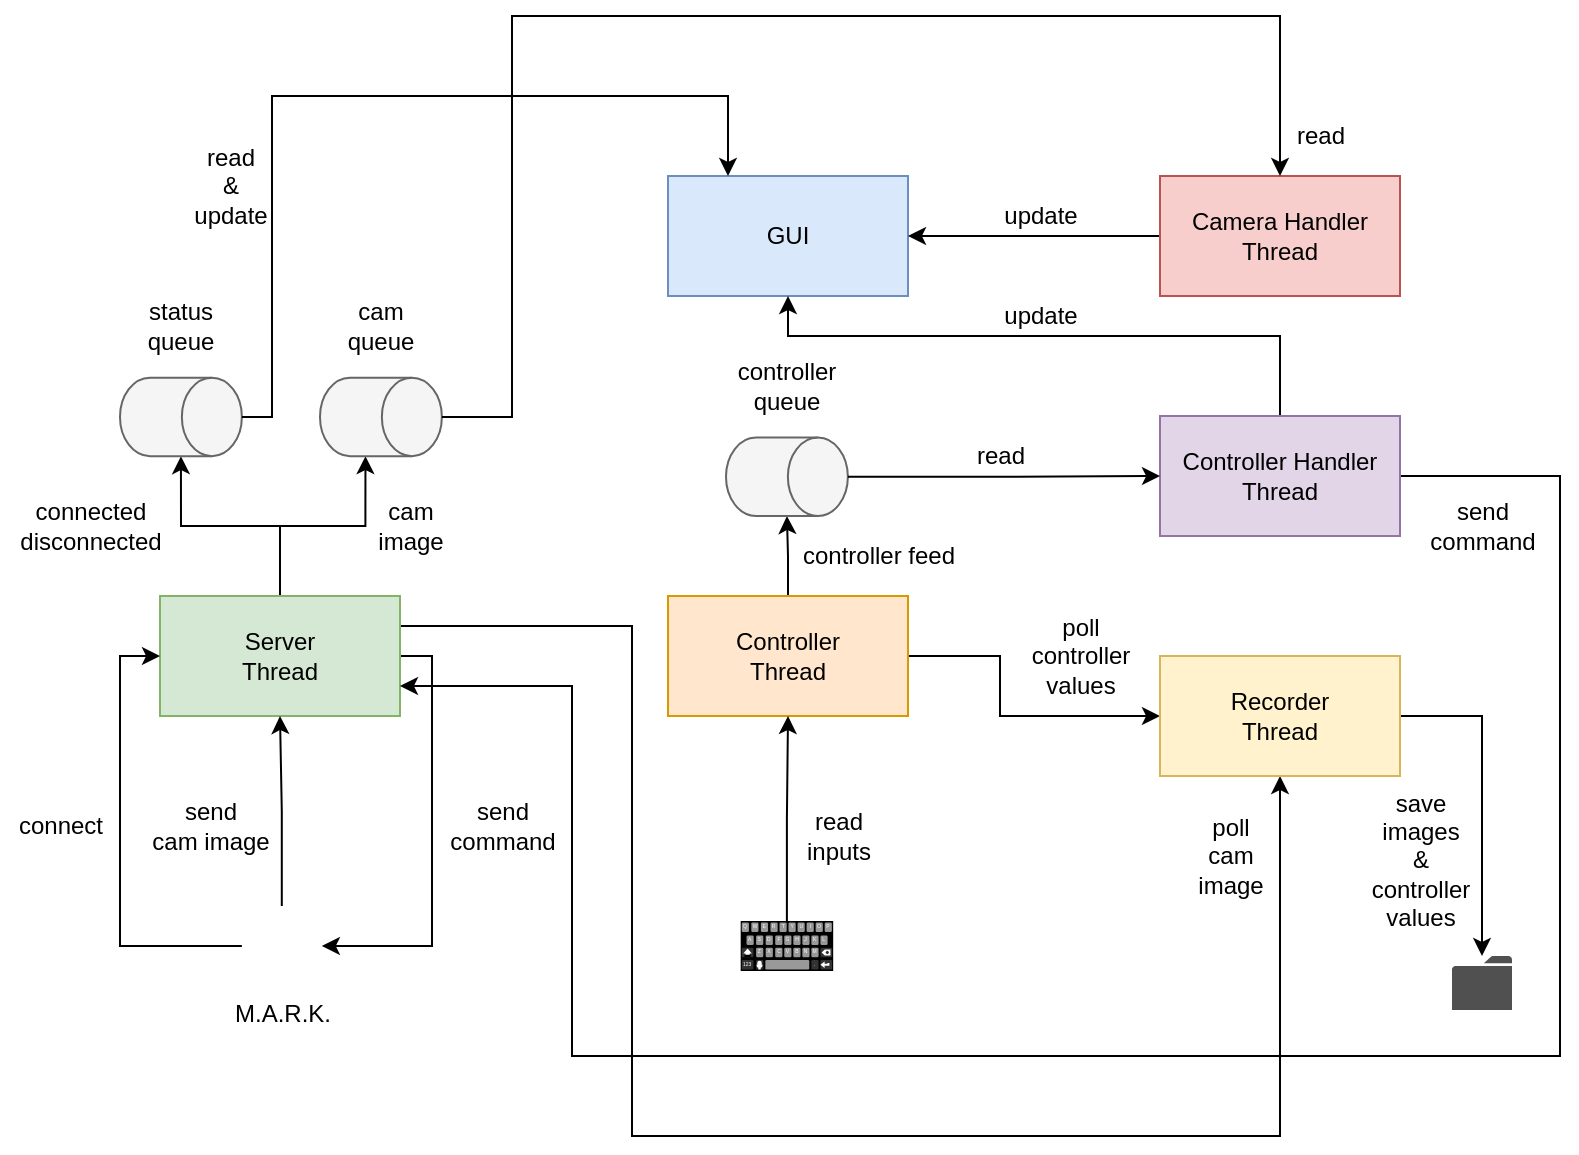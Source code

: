 <mxfile version="19.0.3" type="device"><diagram id="IpYd3Di5Opi0OCloOXzm" name="Page-1"><mxGraphModel dx="1426" dy="706" grid="1" gridSize="10" guides="1" tooltips="1" connect="1" arrows="1" fold="1" page="1" pageScale="1" pageWidth="827" pageHeight="1169" math="0" shadow="0"><root><mxCell id="0"/><mxCell id="1" parent="0"/><mxCell id="Z6bmK5E8STqEIrP48U26-1" value="GUI" style="rounded=0;whiteSpace=wrap;html=1;fillColor=#dae8fc;strokeColor=#6c8ebf;" vertex="1" parent="1"><mxGeometry x="358" y="360" width="120" height="60" as="geometry"/></mxCell><mxCell id="Z6bmK5E8STqEIrP48U26-17" style="edgeStyle=orthogonalEdgeStyle;rounded=0;orthogonalLoop=1;jettySize=auto;html=1;exitX=0.5;exitY=0;exitDx=0;exitDy=0;entryX=1;entryY=0.5;entryDx=0;entryDy=0;entryPerimeter=0;" edge="1" parent="1" source="Z6bmK5E8STqEIrP48U26-2" target="Z6bmK5E8STqEIrP48U26-10"><mxGeometry relative="1" as="geometry"/></mxCell><mxCell id="Z6bmK5E8STqEIrP48U26-18" style="edgeStyle=orthogonalEdgeStyle;rounded=0;orthogonalLoop=1;jettySize=auto;html=1;exitX=0.5;exitY=0;exitDx=0;exitDy=0;entryX=1;entryY=0;entryDx=0;entryDy=38.205;entryPerimeter=0;" edge="1" parent="1" source="Z6bmK5E8STqEIrP48U26-2" target="Z6bmK5E8STqEIrP48U26-15"><mxGeometry relative="1" as="geometry"/></mxCell><mxCell id="Z6bmK5E8STqEIrP48U26-68" style="edgeStyle=orthogonalEdgeStyle;rounded=0;orthogonalLoop=1;jettySize=auto;html=1;exitX=1;exitY=0.5;exitDx=0;exitDy=0;entryX=1;entryY=0.5;entryDx=0;entryDy=0;" edge="1" parent="1" source="Z6bmK5E8STqEIrP48U26-2" target="Z6bmK5E8STqEIrP48U26-3"><mxGeometry relative="1" as="geometry"><Array as="points"><mxPoint x="240" y="600"/><mxPoint x="240" y="745"/></Array></mxGeometry></mxCell><mxCell id="Z6bmK5E8STqEIrP48U26-77" style="edgeStyle=orthogonalEdgeStyle;rounded=0;orthogonalLoop=1;jettySize=auto;html=1;exitX=1;exitY=0.25;exitDx=0;exitDy=0;entryX=0.5;entryY=1;entryDx=0;entryDy=0;" edge="1" parent="1" source="Z6bmK5E8STqEIrP48U26-2" target="Z6bmK5E8STqEIrP48U26-56"><mxGeometry relative="1" as="geometry"><Array as="points"><mxPoint x="340" y="585"/><mxPoint x="340" y="840"/><mxPoint x="664" y="840"/></Array></mxGeometry></mxCell><mxCell id="Z6bmK5E8STqEIrP48U26-2" value="Server&lt;br&gt;Thread" style="rounded=0;whiteSpace=wrap;html=1;fillColor=#d5e8d4;strokeColor=#82b366;" vertex="1" parent="1"><mxGeometry x="104" y="570" width="120" height="60" as="geometry"/></mxCell><mxCell id="Z6bmK5E8STqEIrP48U26-6" style="edgeStyle=orthogonalEdgeStyle;rounded=0;orthogonalLoop=1;jettySize=auto;html=1;entryX=0.5;entryY=1;entryDx=0;entryDy=0;" edge="1" parent="1" source="Z6bmK5E8STqEIrP48U26-3" target="Z6bmK5E8STqEIrP48U26-2"><mxGeometry relative="1" as="geometry"/></mxCell><mxCell id="Z6bmK5E8STqEIrP48U26-65" style="edgeStyle=orthogonalEdgeStyle;rounded=0;orthogonalLoop=1;jettySize=auto;html=1;exitX=0;exitY=0.5;exitDx=0;exitDy=0;entryX=0;entryY=0.5;entryDx=0;entryDy=0;" edge="1" parent="1" source="Z6bmK5E8STqEIrP48U26-3" target="Z6bmK5E8STqEIrP48U26-2"><mxGeometry relative="1" as="geometry"/></mxCell><mxCell id="Z6bmK5E8STqEIrP48U26-3" value="M.A.R.K." style="shape=image;html=1;verticalAlign=top;verticalLabelPosition=bottom;labelBackgroundColor=#ffffff;imageAspect=0;aspect=fixed;image=https://cdn0.iconfinder.com/data/icons/phosphor-regular-vol-4/256/robot-128.png;dashed=1;" vertex="1" parent="1"><mxGeometry x="144.93" y="725" width="40" height="40" as="geometry"/></mxCell><mxCell id="Z6bmK5E8STqEIrP48U26-5" value="connect" style="text;html=1;align=center;verticalAlign=middle;resizable=0;points=[];autosize=1;strokeColor=none;fillColor=none;" vertex="1" parent="1"><mxGeometry x="24" y="675" width="60" height="20" as="geometry"/></mxCell><mxCell id="Z6bmK5E8STqEIrP48U26-7" value="send&lt;br&gt;cam image" style="text;html=1;align=center;verticalAlign=middle;resizable=0;points=[];autosize=1;strokeColor=none;fillColor=none;" vertex="1" parent="1"><mxGeometry x="94" y="670" width="70" height="30" as="geometry"/></mxCell><mxCell id="Z6bmK5E8STqEIrP48U26-9" value="send&lt;br&gt;command" style="text;html=1;align=center;verticalAlign=middle;resizable=0;points=[];autosize=1;strokeColor=none;fillColor=none;" vertex="1" parent="1"><mxGeometry x="240" y="670" width="70" height="30" as="geometry"/></mxCell><mxCell id="Z6bmK5E8STqEIrP48U26-13" value="" style="group" vertex="1" connectable="0" parent="1"><mxGeometry x="83.995" y="420" width="60.94" height="80.075" as="geometry"/></mxCell><mxCell id="Z6bmK5E8STqEIrP48U26-10" value="" style="shape=cylinder3;whiteSpace=wrap;html=1;boundedLbl=1;backgroundOutline=1;size=15;rotation=90;labelPosition=left;verticalLabelPosition=middle;align=right;verticalAlign=middle;fillColor=#f5f5f5;fontColor=#333333;strokeColor=#666666;" vertex="1" parent="Z6bmK5E8STqEIrP48U26-13"><mxGeometry x="10.865" y="30" width="39.21" height="60.94" as="geometry"/></mxCell><mxCell id="Z6bmK5E8STqEIrP48U26-12" value="status&lt;br&gt;queue" style="text;html=1;align=center;verticalAlign=middle;resizable=0;points=[];autosize=1;strokeColor=none;fillColor=none;" vertex="1" parent="Z6bmK5E8STqEIrP48U26-13"><mxGeometry x="5.465" width="50" height="30" as="geometry"/></mxCell><mxCell id="Z6bmK5E8STqEIrP48U26-14" value="" style="group" vertex="1" connectable="0" parent="1"><mxGeometry x="183.995" y="420" width="60.94" height="80.075" as="geometry"/></mxCell><mxCell id="Z6bmK5E8STqEIrP48U26-15" value="" style="shape=cylinder3;whiteSpace=wrap;html=1;boundedLbl=1;backgroundOutline=1;size=15;rotation=90;labelPosition=left;verticalLabelPosition=middle;align=right;verticalAlign=middle;fillColor=#f5f5f5;fontColor=#333333;strokeColor=#666666;" vertex="1" parent="Z6bmK5E8STqEIrP48U26-14"><mxGeometry x="10.865" y="30" width="39.21" height="60.94" as="geometry"/></mxCell><mxCell id="Z6bmK5E8STqEIrP48U26-16" value="cam&lt;br&gt;queue" style="text;html=1;align=center;verticalAlign=middle;resizable=0;points=[];autosize=1;strokeColor=none;fillColor=none;" vertex="1" parent="Z6bmK5E8STqEIrP48U26-14"><mxGeometry x="5.465" width="50" height="30" as="geometry"/></mxCell><mxCell id="Z6bmK5E8STqEIrP48U26-19" value="connected&lt;br&gt;disconnected" style="text;html=1;align=center;verticalAlign=middle;resizable=0;points=[];autosize=1;strokeColor=none;fillColor=none;" vertex="1" parent="1"><mxGeometry x="24" y="520" width="90" height="30" as="geometry"/></mxCell><mxCell id="Z6bmK5E8STqEIrP48U26-20" value="cam&lt;br&gt;image" style="text;html=1;align=center;verticalAlign=middle;resizable=0;points=[];autosize=1;strokeColor=none;fillColor=none;" vertex="1" parent="1"><mxGeometry x="204" y="520" width="50" height="30" as="geometry"/></mxCell><mxCell id="Z6bmK5E8STqEIrP48U26-23" style="edgeStyle=orthogonalEdgeStyle;rounded=0;orthogonalLoop=1;jettySize=auto;html=1;entryX=0.25;entryY=0;entryDx=0;entryDy=0;" edge="1" parent="1" source="Z6bmK5E8STqEIrP48U26-10" target="Z6bmK5E8STqEIrP48U26-1"><mxGeometry relative="1" as="geometry"><Array as="points"><mxPoint x="160" y="481"/><mxPoint x="160" y="320"/><mxPoint x="388" y="320"/></Array></mxGeometry></mxCell><mxCell id="Z6bmK5E8STqEIrP48U26-24" value="read&lt;br&gt;&amp;amp;&lt;br&gt;update" style="text;html=1;align=center;verticalAlign=middle;resizable=0;points=[];autosize=1;strokeColor=none;fillColor=none;" vertex="1" parent="1"><mxGeometry x="114" y="340" width="50" height="50" as="geometry"/></mxCell><mxCell id="Z6bmK5E8STqEIrP48U26-34" style="edgeStyle=orthogonalEdgeStyle;rounded=0;orthogonalLoop=1;jettySize=auto;html=1;entryX=1;entryY=0.5;entryDx=0;entryDy=0;entryPerimeter=0;" edge="1" parent="1" source="Z6bmK5E8STqEIrP48U26-25" target="Z6bmK5E8STqEIrP48U26-32"><mxGeometry relative="1" as="geometry"/></mxCell><mxCell id="Z6bmK5E8STqEIrP48U26-57" style="edgeStyle=orthogonalEdgeStyle;rounded=0;orthogonalLoop=1;jettySize=auto;html=1;entryX=0;entryY=0.5;entryDx=0;entryDy=0;" edge="1" parent="1" source="Z6bmK5E8STqEIrP48U26-25" target="Z6bmK5E8STqEIrP48U26-56"><mxGeometry relative="1" as="geometry"><Array as="points"><mxPoint x="524" y="600"/><mxPoint x="524" y="630"/></Array></mxGeometry></mxCell><mxCell id="Z6bmK5E8STqEIrP48U26-25" value="Controller&lt;br&gt;Thread" style="rounded=0;whiteSpace=wrap;html=1;fillColor=#ffe6cc;strokeColor=#d79b00;" vertex="1" parent="1"><mxGeometry x="358" y="570" width="120" height="60" as="geometry"/></mxCell><mxCell id="Z6bmK5E8STqEIrP48U26-27" style="edgeStyle=orthogonalEdgeStyle;rounded=0;orthogonalLoop=1;jettySize=auto;html=1;entryX=0.5;entryY=1;entryDx=0;entryDy=0;" edge="1" parent="1" source="Z6bmK5E8STqEIrP48U26-26" target="Z6bmK5E8STqEIrP48U26-25"><mxGeometry relative="1" as="geometry"/></mxCell><mxCell id="Z6bmK5E8STqEIrP48U26-26" value="" style="verticalLabelPosition=bottom;verticalAlign=top;html=1;shadow=0;dashed=0;strokeWidth=1;shape=mxgraph.android.keyboard;sketch=0;" vertex="1" parent="1"><mxGeometry x="394.34" y="732.5" width="46.25" height="25" as="geometry"/></mxCell><mxCell id="Z6bmK5E8STqEIrP48U26-28" value="read&lt;br&gt;inputs" style="text;html=1;align=center;verticalAlign=middle;resizable=0;points=[];autosize=1;strokeColor=none;fillColor=none;" vertex="1" parent="1"><mxGeometry x="418" y="675" width="50" height="30" as="geometry"/></mxCell><mxCell id="Z6bmK5E8STqEIrP48U26-31" value="" style="group" vertex="1" connectable="0" parent="1"><mxGeometry x="386.995" y="449.92" width="60.94" height="80.075" as="geometry"/></mxCell><mxCell id="Z6bmK5E8STqEIrP48U26-32" value="" style="shape=cylinder3;whiteSpace=wrap;html=1;boundedLbl=1;backgroundOutline=1;size=15;rotation=90;labelPosition=left;verticalLabelPosition=middle;align=right;verticalAlign=middle;fillColor=#f5f5f5;fontColor=#333333;strokeColor=#666666;" vertex="1" parent="Z6bmK5E8STqEIrP48U26-31"><mxGeometry x="10.865" y="30" width="39.21" height="60.94" as="geometry"/></mxCell><mxCell id="Z6bmK5E8STqEIrP48U26-33" value="controller&lt;br&gt;queue" style="text;html=1;align=center;verticalAlign=middle;resizable=0;points=[];autosize=1;strokeColor=none;fillColor=none;" vertex="1" parent="Z6bmK5E8STqEIrP48U26-31"><mxGeometry x="0.465" width="60" height="30" as="geometry"/></mxCell><mxCell id="Z6bmK5E8STqEIrP48U26-35" value="controller feed" style="text;html=1;align=center;verticalAlign=middle;resizable=0;points=[];autosize=1;strokeColor=none;fillColor=none;" vertex="1" parent="1"><mxGeometry x="418" y="540" width="90" height="20" as="geometry"/></mxCell><mxCell id="Z6bmK5E8STqEIrP48U26-42" style="edgeStyle=orthogonalEdgeStyle;rounded=0;orthogonalLoop=1;jettySize=auto;html=1;exitX=0;exitY=0.5;exitDx=0;exitDy=0;entryX=1;entryY=0.5;entryDx=0;entryDy=0;" edge="1" parent="1" source="Z6bmK5E8STqEIrP48U26-36" target="Z6bmK5E8STqEIrP48U26-1"><mxGeometry relative="1" as="geometry"/></mxCell><mxCell id="Z6bmK5E8STqEIrP48U26-36" value="Camera Handler&lt;br&gt;Thread" style="rounded=0;whiteSpace=wrap;html=1;fillColor=#f8cecc;strokeColor=#b85450;" vertex="1" parent="1"><mxGeometry x="604" y="360" width="120" height="60" as="geometry"/></mxCell><mxCell id="Z6bmK5E8STqEIrP48U26-48" style="edgeStyle=orthogonalEdgeStyle;rounded=0;orthogonalLoop=1;jettySize=auto;html=1;exitX=0.5;exitY=0;exitDx=0;exitDy=0;entryX=0.5;entryY=1;entryDx=0;entryDy=0;" edge="1" parent="1" source="Z6bmK5E8STqEIrP48U26-37" target="Z6bmK5E8STqEIrP48U26-1"><mxGeometry relative="1" as="geometry"><Array as="points"><mxPoint x="664" y="440"/><mxPoint x="418" y="440"/></Array></mxGeometry></mxCell><mxCell id="Z6bmK5E8STqEIrP48U26-55" style="edgeStyle=orthogonalEdgeStyle;rounded=0;orthogonalLoop=1;jettySize=auto;html=1;exitX=1;exitY=0.5;exitDx=0;exitDy=0;entryX=1;entryY=0.75;entryDx=0;entryDy=0;" edge="1" parent="1" source="Z6bmK5E8STqEIrP48U26-37" target="Z6bmK5E8STqEIrP48U26-2"><mxGeometry relative="1" as="geometry"><Array as="points"><mxPoint x="804" y="510"/><mxPoint x="804" y="800"/><mxPoint x="310" y="800"/><mxPoint x="310" y="615"/></Array></mxGeometry></mxCell><mxCell id="Z6bmK5E8STqEIrP48U26-37" value="Controller Handler&lt;br&gt;Thread" style="rounded=0;whiteSpace=wrap;html=1;fillColor=#e1d5e7;strokeColor=#9673a6;" vertex="1" parent="1"><mxGeometry x="604" y="480" width="120" height="60" as="geometry"/></mxCell><mxCell id="Z6bmK5E8STqEIrP48U26-40" style="edgeStyle=orthogonalEdgeStyle;rounded=0;orthogonalLoop=1;jettySize=auto;html=1;exitX=0.5;exitY=0;exitDx=0;exitDy=0;exitPerimeter=0;entryX=0.5;entryY=0;entryDx=0;entryDy=0;" edge="1" parent="1" source="Z6bmK5E8STqEIrP48U26-15" target="Z6bmK5E8STqEIrP48U26-36"><mxGeometry relative="1" as="geometry"><Array as="points"><mxPoint x="280" y="481"/><mxPoint x="280" y="280"/><mxPoint x="664" y="280"/></Array></mxGeometry></mxCell><mxCell id="Z6bmK5E8STqEIrP48U26-41" value="read" style="text;html=1;align=center;verticalAlign=middle;resizable=0;points=[];autosize=1;strokeColor=none;fillColor=none;" vertex="1" parent="1"><mxGeometry x="664" y="330" width="40" height="20" as="geometry"/></mxCell><mxCell id="Z6bmK5E8STqEIrP48U26-43" value="update" style="text;html=1;align=center;verticalAlign=middle;resizable=0;points=[];autosize=1;strokeColor=none;fillColor=none;" vertex="1" parent="1"><mxGeometry x="519" y="370" width="50" height="20" as="geometry"/></mxCell><mxCell id="Z6bmK5E8STqEIrP48U26-44" style="edgeStyle=orthogonalEdgeStyle;rounded=0;orthogonalLoop=1;jettySize=auto;html=1;exitX=0.5;exitY=0;exitDx=0;exitDy=0;exitPerimeter=0;entryX=0;entryY=0.5;entryDx=0;entryDy=0;" edge="1" parent="1" source="Z6bmK5E8STqEIrP48U26-32" target="Z6bmK5E8STqEIrP48U26-37"><mxGeometry relative="1" as="geometry"/></mxCell><mxCell id="Z6bmK5E8STqEIrP48U26-45" value="read" style="text;html=1;align=center;verticalAlign=middle;resizable=0;points=[];autosize=1;strokeColor=none;fillColor=none;" vertex="1" parent="1"><mxGeometry x="504" y="490" width="40" height="20" as="geometry"/></mxCell><mxCell id="Z6bmK5E8STqEIrP48U26-49" value="update" style="text;html=1;align=center;verticalAlign=middle;resizable=0;points=[];autosize=1;strokeColor=none;fillColor=none;" vertex="1" parent="1"><mxGeometry x="519" y="420" width="50" height="20" as="geometry"/></mxCell><mxCell id="Z6bmK5E8STqEIrP48U26-52" value="send&lt;br&gt;command" style="text;html=1;align=center;verticalAlign=middle;resizable=0;points=[];autosize=1;strokeColor=none;fillColor=none;" vertex="1" parent="1"><mxGeometry x="730" y="520" width="70" height="30" as="geometry"/></mxCell><mxCell id="Z6bmK5E8STqEIrP48U26-75" style="edgeStyle=orthogonalEdgeStyle;rounded=0;orthogonalLoop=1;jettySize=auto;html=1;exitX=1;exitY=0.5;exitDx=0;exitDy=0;" edge="1" parent="1" source="Z6bmK5E8STqEIrP48U26-56" target="Z6bmK5E8STqEIrP48U26-74"><mxGeometry relative="1" as="geometry"/></mxCell><mxCell id="Z6bmK5E8STqEIrP48U26-56" value="Recorder&lt;br&gt;Thread" style="rounded=0;whiteSpace=wrap;html=1;fillColor=#fff2cc;strokeColor=#d6b656;" vertex="1" parent="1"><mxGeometry x="604" y="600" width="120" height="60" as="geometry"/></mxCell><mxCell id="Z6bmK5E8STqEIrP48U26-58" value="poll&lt;br&gt;controller&lt;br&gt;values" style="text;html=1;align=center;verticalAlign=middle;resizable=0;points=[];autosize=1;strokeColor=none;fillColor=none;" vertex="1" parent="1"><mxGeometry x="534" y="575" width="60" height="50" as="geometry"/></mxCell><mxCell id="Z6bmK5E8STqEIrP48U26-73" value="poll&lt;br&gt;cam&lt;br&gt;image" style="text;html=1;align=center;verticalAlign=middle;resizable=0;points=[];autosize=1;strokeColor=none;fillColor=none;" vertex="1" parent="1"><mxGeometry x="614" y="675" width="50" height="50" as="geometry"/></mxCell><mxCell id="Z6bmK5E8STqEIrP48U26-74" value="" style="sketch=0;pointerEvents=1;shadow=0;dashed=0;html=1;strokeColor=none;fillColor=#505050;labelPosition=center;verticalLabelPosition=bottom;verticalAlign=top;outlineConnect=0;align=center;shape=mxgraph.office.concepts.folder;" vertex="1" parent="1"><mxGeometry x="750" y="750" width="30" height="27" as="geometry"/></mxCell><mxCell id="Z6bmK5E8STqEIrP48U26-76" value="save&lt;br&gt;images&lt;br&gt;&amp;amp;&lt;br&gt;controller&lt;br&gt;values" style="text;html=1;align=center;verticalAlign=middle;resizable=0;points=[];autosize=1;strokeColor=none;fillColor=none;" vertex="1" parent="1"><mxGeometry x="704" y="662" width="60" height="80" as="geometry"/></mxCell></root></mxGraphModel></diagram></mxfile>